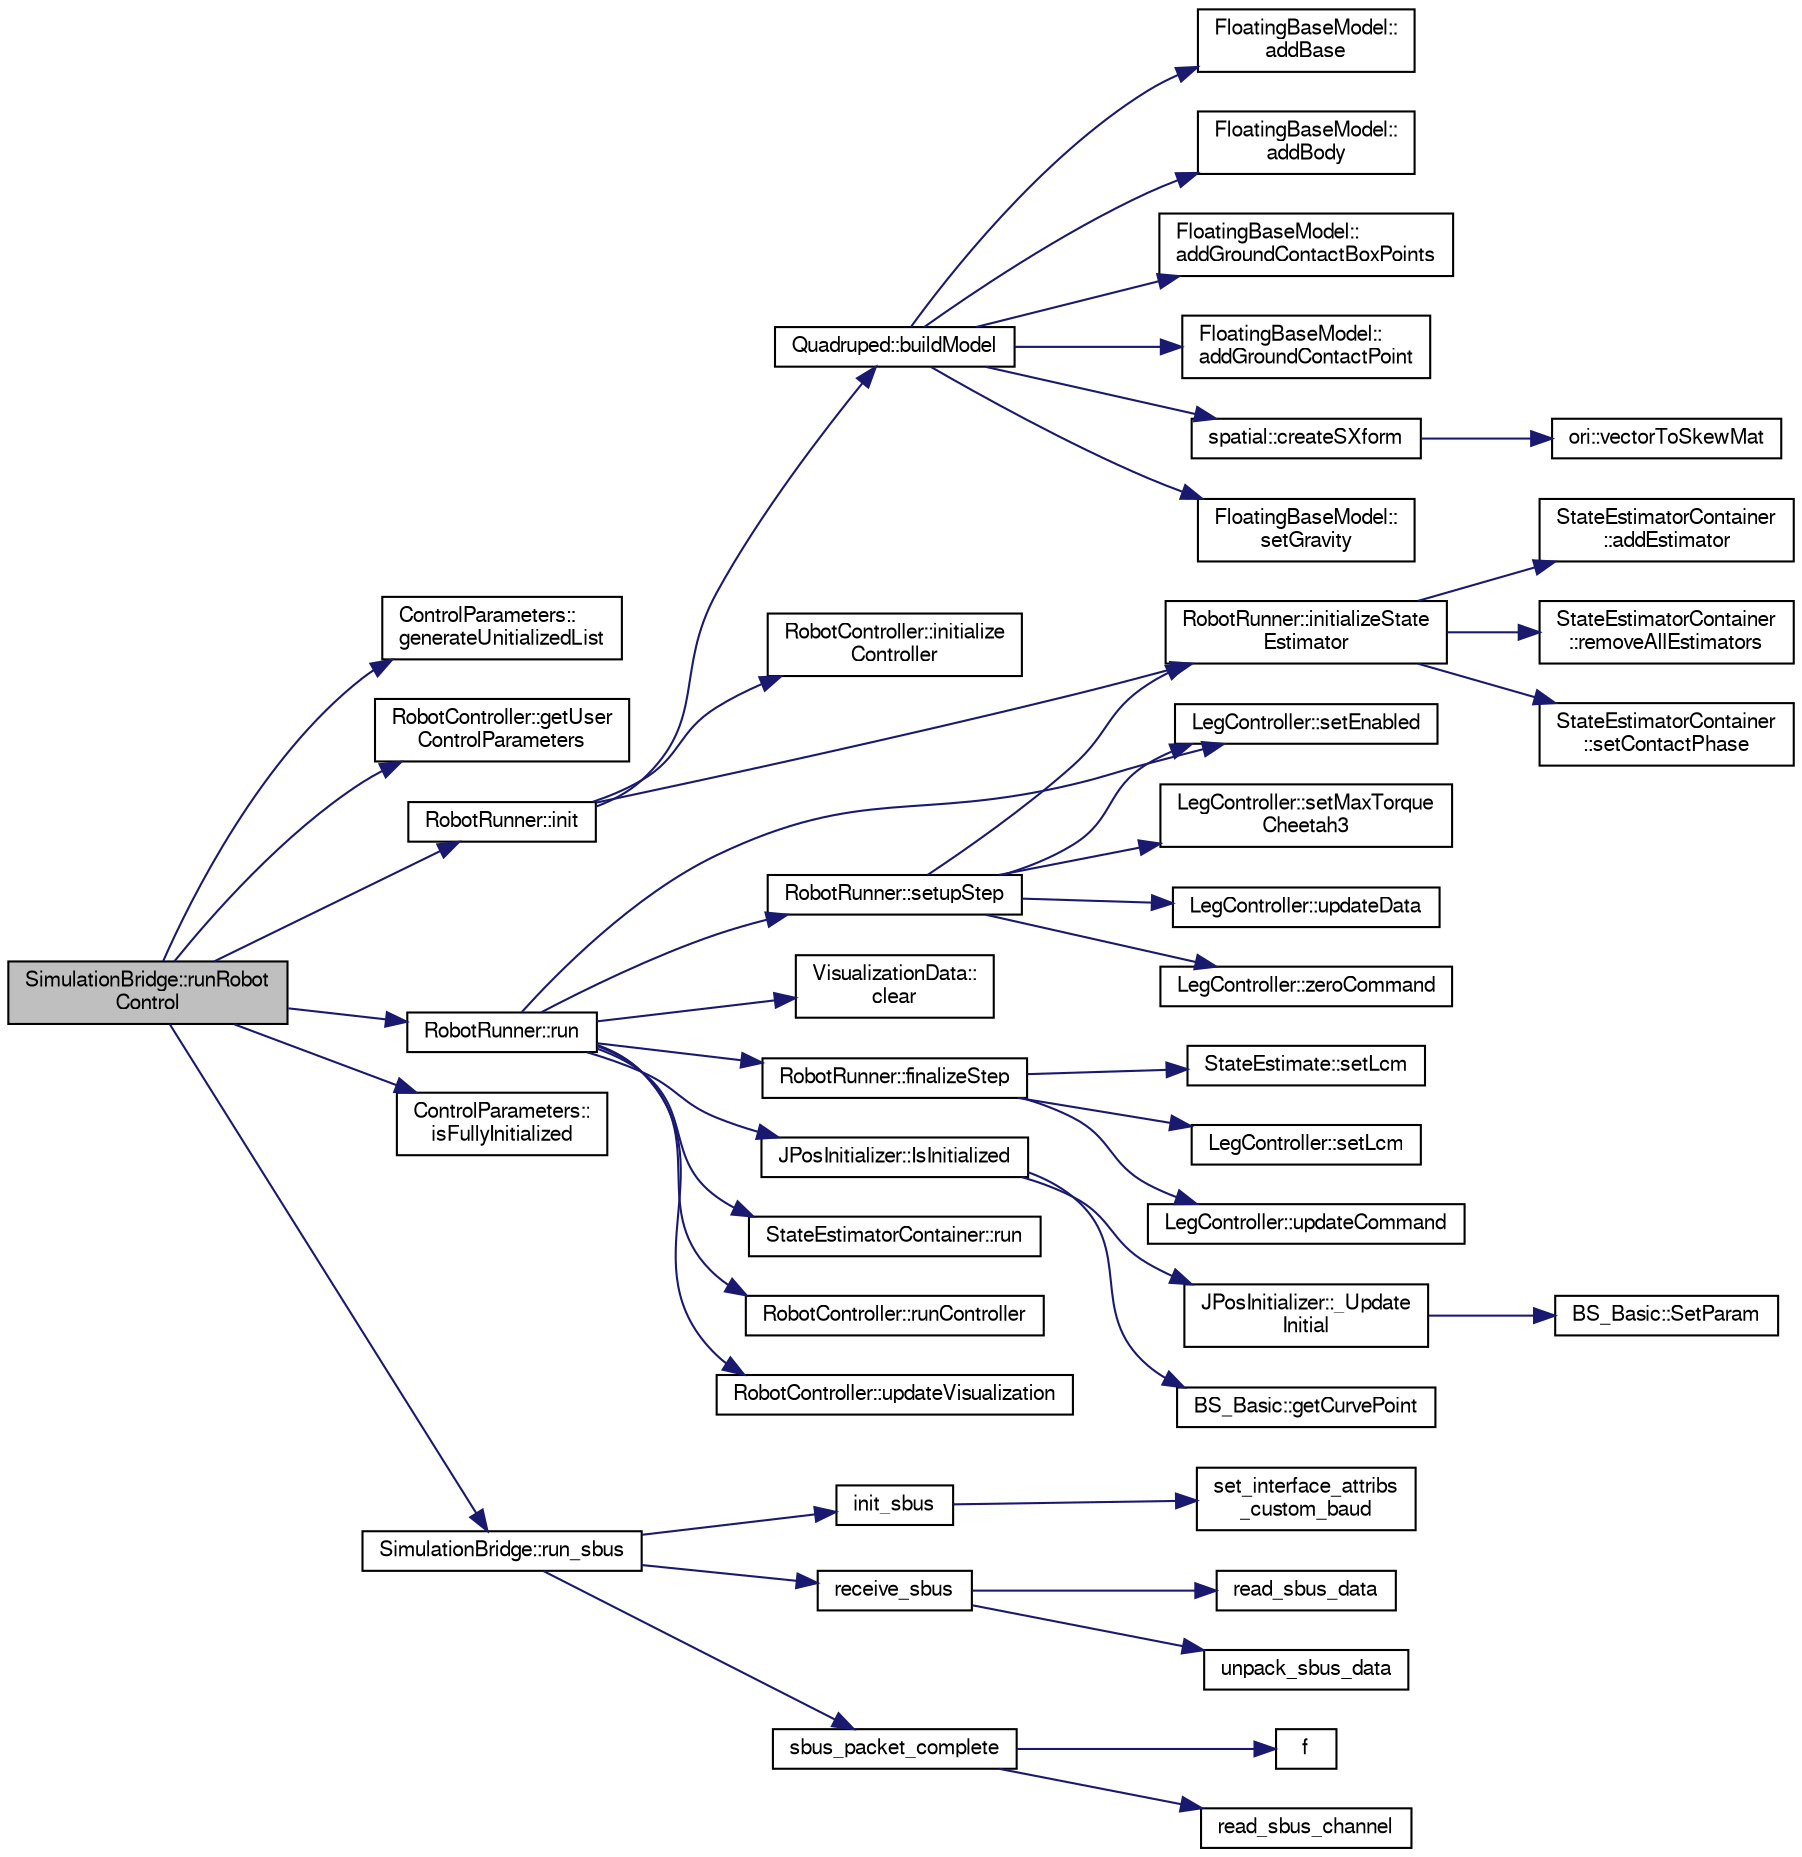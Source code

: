 digraph "SimulationBridge::runRobotControl"
{
  edge [fontname="FreeSans",fontsize="10",labelfontname="FreeSans",labelfontsize="10"];
  node [fontname="FreeSans",fontsize="10",shape=record];
  rankdir="LR";
  Node1 [label="SimulationBridge::runRobot\lControl",height=0.2,width=0.4,color="black", fillcolor="grey75", style="filled", fontcolor="black"];
  Node1 -> Node2 [color="midnightblue",fontsize="10",style="solid",fontname="FreeSans"];
  Node2 [label="ControlParameters::\lgenerateUnitializedList",height=0.2,width=0.4,color="black", fillcolor="white", style="filled",URL="$d8/d86/class_control_parameters.html#a6fc860c65c6484562dfc922cb5806410"];
  Node1 -> Node3 [color="midnightblue",fontsize="10",style="solid",fontname="FreeSans"];
  Node3 [label="RobotController::getUser\lControlParameters",height=0.2,width=0.4,color="black", fillcolor="white", style="filled",URL="$d4/d6a/class_robot_controller.html#a4f978bdc5c1e5c868ca578f1061489e7"];
  Node1 -> Node4 [color="midnightblue",fontsize="10",style="solid",fontname="FreeSans"];
  Node4 [label="RobotRunner::init",height=0.2,width=0.4,color="black", fillcolor="white", style="filled",URL="$d9/d42/class_robot_runner.html#affa2cfda073a7b1742561154c3081ae5"];
  Node4 -> Node5 [color="midnightblue",fontsize="10",style="solid",fontname="FreeSans"];
  Node5 [label="Quadruped::buildModel",height=0.2,width=0.4,color="black", fillcolor="white", style="filled",URL="$dc/d66/class_quadruped.html#ae3725898959888f0885981c43f127a07"];
  Node5 -> Node6 [color="midnightblue",fontsize="10",style="solid",fontname="FreeSans"];
  Node6 [label="FloatingBaseModel::\laddBase",height=0.2,width=0.4,color="black", fillcolor="white", style="filled",URL="$d6/db1/class_floating_base_model.html#ab3dfc6605561bee26b4f7a893e44c78d"];
  Node5 -> Node7 [color="midnightblue",fontsize="10",style="solid",fontname="FreeSans"];
  Node7 [label="FloatingBaseModel::\laddBody",height=0.2,width=0.4,color="black", fillcolor="white", style="filled",URL="$d6/db1/class_floating_base_model.html#adcff6806f39aedf95a3723fc10c6144e"];
  Node5 -> Node8 [color="midnightblue",fontsize="10",style="solid",fontname="FreeSans"];
  Node8 [label="FloatingBaseModel::\laddGroundContactBoxPoints",height=0.2,width=0.4,color="black", fillcolor="white", style="filled",URL="$d6/db1/class_floating_base_model.html#aff2cddc3077b282fe3504ecd28bc08cb"];
  Node5 -> Node9 [color="midnightblue",fontsize="10",style="solid",fontname="FreeSans"];
  Node9 [label="FloatingBaseModel::\laddGroundContactPoint",height=0.2,width=0.4,color="black", fillcolor="white", style="filled",URL="$d6/db1/class_floating_base_model.html#a3f2a319bbd26e5e7f91c7d3b980e28c4"];
  Node5 -> Node10 [color="midnightblue",fontsize="10",style="solid",fontname="FreeSans"];
  Node10 [label="spatial::createSXform",height=0.2,width=0.4,color="black", fillcolor="white", style="filled",URL="$de/d1a/namespacespatial.html#ae4a2145f3028087511b4f17c0152ec83"];
  Node10 -> Node11 [color="midnightblue",fontsize="10",style="solid",fontname="FreeSans"];
  Node11 [label="ori::vectorToSkewMat",height=0.2,width=0.4,color="black", fillcolor="white", style="filled",URL="$da/d9b/namespaceori.html#a153f2a76610f0c5524da3f8bf8fa4dfa"];
  Node5 -> Node12 [color="midnightblue",fontsize="10",style="solid",fontname="FreeSans"];
  Node12 [label="FloatingBaseModel::\lsetGravity",height=0.2,width=0.4,color="black", fillcolor="white", style="filled",URL="$d6/db1/class_floating_base_model.html#a32274ad578f7ad30bd79e786b62cdd62"];
  Node4 -> Node13 [color="midnightblue",fontsize="10",style="solid",fontname="FreeSans"];
  Node13 [label="RobotController::initialize\lController",height=0.2,width=0.4,color="black", fillcolor="white", style="filled",URL="$d4/d6a/class_robot_controller.html#a4eef800145cb801ea6296630119b4a65"];
  Node4 -> Node14 [color="midnightblue",fontsize="10",style="solid",fontname="FreeSans"];
  Node14 [label="RobotRunner::initializeState\lEstimator",height=0.2,width=0.4,color="black", fillcolor="white", style="filled",URL="$d9/d42/class_robot_runner.html#a2690089988868e09ee5827788bded47a"];
  Node14 -> Node15 [color="midnightblue",fontsize="10",style="solid",fontname="FreeSans"];
  Node15 [label="StateEstimatorContainer\l::addEstimator",height=0.2,width=0.4,color="black", fillcolor="white", style="filled",URL="$d1/d3b/class_state_estimator_container.html#a82af04a884b97b78cabfa79e85fd353f"];
  Node14 -> Node16 [color="midnightblue",fontsize="10",style="solid",fontname="FreeSans"];
  Node16 [label="StateEstimatorContainer\l::removeAllEstimators",height=0.2,width=0.4,color="black", fillcolor="white", style="filled",URL="$d1/d3b/class_state_estimator_container.html#ad14b9aedc91b17e460bec6f5b73e024e"];
  Node14 -> Node17 [color="midnightblue",fontsize="10",style="solid",fontname="FreeSans"];
  Node17 [label="StateEstimatorContainer\l::setContactPhase",height=0.2,width=0.4,color="black", fillcolor="white", style="filled",URL="$d1/d3b/class_state_estimator_container.html#a100bfcb62c735fef211ae5564ca2e4f6"];
  Node1 -> Node18 [color="midnightblue",fontsize="10",style="solid",fontname="FreeSans"];
  Node18 [label="ControlParameters::\lisFullyInitialized",height=0.2,width=0.4,color="black", fillcolor="white", style="filled",URL="$d8/d86/class_control_parameters.html#a12b144b3d659080b6e0bfd93569b566e"];
  Node1 -> Node19 [color="midnightblue",fontsize="10",style="solid",fontname="FreeSans"];
  Node19 [label="RobotRunner::run",height=0.2,width=0.4,color="black", fillcolor="white", style="filled",URL="$d9/d42/class_robot_runner.html#a00f9204f3367b9948a2053e66d92c844"];
  Node19 -> Node20 [color="midnightblue",fontsize="10",style="solid",fontname="FreeSans"];
  Node20 [label="VisualizationData::\lclear",height=0.2,width=0.4,color="black", fillcolor="white", style="filled",URL="$d3/d60/struct_visualization_data.html#a91271be43d61b7611b9487270f5e74e2"];
  Node19 -> Node21 [color="midnightblue",fontsize="10",style="solid",fontname="FreeSans"];
  Node21 [label="RobotRunner::finalizeStep",height=0.2,width=0.4,color="black", fillcolor="white", style="filled",URL="$d9/d42/class_robot_runner.html#aca37fb89c947e01ce01a4853f0ebfb25"];
  Node21 -> Node22 [color="midnightblue",fontsize="10",style="solid",fontname="FreeSans"];
  Node22 [label="StateEstimate::setLcm",height=0.2,width=0.4,color="black", fillcolor="white", style="filled",URL="$dd/df3/struct_state_estimate.html#af02cdbf09fcd47b041b96aaf34e5ac38"];
  Node21 -> Node23 [color="midnightblue",fontsize="10",style="solid",fontname="FreeSans"];
  Node23 [label="LegController::setLcm",height=0.2,width=0.4,color="black", fillcolor="white", style="filled",URL="$d0/d96/class_leg_controller.html#a2a14b7e0cb62942e70b787179b16f900"];
  Node21 -> Node24 [color="midnightblue",fontsize="10",style="solid",fontname="FreeSans"];
  Node24 [label="LegController::updateCommand",height=0.2,width=0.4,color="black", fillcolor="white", style="filled",URL="$d0/d96/class_leg_controller.html#aa6ed2e91e7d6eb3af84b26db593483b9"];
  Node19 -> Node25 [color="midnightblue",fontsize="10",style="solid",fontname="FreeSans"];
  Node25 [label="JPosInitializer::IsInitialized",height=0.2,width=0.4,color="black", fillcolor="white", style="filled",URL="$d6/d0e/class_j_pos_initializer.html#a8d46811551914913c7799360daebeee2"];
  Node25 -> Node26 [color="midnightblue",fontsize="10",style="solid",fontname="FreeSans"];
  Node26 [label="JPosInitializer::_Update\lInitial",height=0.2,width=0.4,color="black", fillcolor="white", style="filled",URL="$d6/d0e/class_j_pos_initializer.html#a3f27c92c08ee18afa2db91128fd229e1"];
  Node26 -> Node27 [color="midnightblue",fontsize="10",style="solid",fontname="FreeSans"];
  Node27 [label="BS_Basic::SetParam",height=0.2,width=0.4,color="black", fillcolor="white", style="filled",URL="$d9/da0/class_b_s___basic.html#a432ccfe3f11e915682afa668a41407b5"];
  Node25 -> Node28 [color="midnightblue",fontsize="10",style="solid",fontname="FreeSans"];
  Node28 [label="BS_Basic::getCurvePoint",height=0.2,width=0.4,color="black", fillcolor="white", style="filled",URL="$d9/da0/class_b_s___basic.html#a009c9f461b239169abfed1fce4144d11"];
  Node19 -> Node29 [color="midnightblue",fontsize="10",style="solid",fontname="FreeSans"];
  Node29 [label="StateEstimatorContainer::run",height=0.2,width=0.4,color="black", fillcolor="white", style="filled",URL="$d1/d3b/class_state_estimator_container.html#a04295b74cd777aa6bdf8c155c506ae2c"];
  Node19 -> Node30 [color="midnightblue",fontsize="10",style="solid",fontname="FreeSans"];
  Node30 [label="RobotController::runController",height=0.2,width=0.4,color="black", fillcolor="white", style="filled",URL="$d4/d6a/class_robot_controller.html#a5242fbdd2532b1581ac45829be9688c9"];
  Node19 -> Node31 [color="midnightblue",fontsize="10",style="solid",fontname="FreeSans"];
  Node31 [label="LegController::setEnabled",height=0.2,width=0.4,color="black", fillcolor="white", style="filled",URL="$d0/d96/class_leg_controller.html#a47178c450659ac6793ac7a74351094e5"];
  Node19 -> Node32 [color="midnightblue",fontsize="10",style="solid",fontname="FreeSans"];
  Node32 [label="RobotRunner::setupStep",height=0.2,width=0.4,color="black", fillcolor="white", style="filled",URL="$d9/d42/class_robot_runner.html#a350d9f78e20c990d39533024dce26759"];
  Node32 -> Node14 [color="midnightblue",fontsize="10",style="solid",fontname="FreeSans"];
  Node32 -> Node31 [color="midnightblue",fontsize="10",style="solid",fontname="FreeSans"];
  Node32 -> Node33 [color="midnightblue",fontsize="10",style="solid",fontname="FreeSans"];
  Node33 [label="LegController::setMaxTorque\lCheetah3",height=0.2,width=0.4,color="black", fillcolor="white", style="filled",URL="$d0/d96/class_leg_controller.html#a2ccb52cceb6b9ac1a6ef86c823d81fa1"];
  Node32 -> Node34 [color="midnightblue",fontsize="10",style="solid",fontname="FreeSans"];
  Node34 [label="LegController::updateData",height=0.2,width=0.4,color="black", fillcolor="white", style="filled",URL="$d0/d96/class_leg_controller.html#aec19eaa7a02abc15dba5106b82c5a8bc"];
  Node32 -> Node35 [color="midnightblue",fontsize="10",style="solid",fontname="FreeSans"];
  Node35 [label="LegController::zeroCommand",height=0.2,width=0.4,color="black", fillcolor="white", style="filled",URL="$d0/d96/class_leg_controller.html#a8fc971360d5ce54469d219c6aa4b51e4"];
  Node19 -> Node36 [color="midnightblue",fontsize="10",style="solid",fontname="FreeSans"];
  Node36 [label="RobotController::updateVisualization",height=0.2,width=0.4,color="black", fillcolor="white", style="filled",URL="$d4/d6a/class_robot_controller.html#a851e8f5aedb72a736cbaddb3dba3c5c2"];
  Node1 -> Node37 [color="midnightblue",fontsize="10",style="solid",fontname="FreeSans"];
  Node37 [label="SimulationBridge::run_sbus",height=0.2,width=0.4,color="black", fillcolor="white", style="filled",URL="$d8/d3a/class_simulation_bridge.html#aad85f4ea0a490daed77d90efff2dcc92"];
  Node37 -> Node38 [color="midnightblue",fontsize="10",style="solid",fontname="FreeSans"];
  Node38 [label="init_sbus",height=0.2,width=0.4,color="black", fillcolor="white", style="filled",URL="$d1/d95/rt__sbus_8h.html#a1f8bbf50154d9822f453616920c26127"];
  Node38 -> Node39 [color="midnightblue",fontsize="10",style="solid",fontname="FreeSans"];
  Node39 [label="set_interface_attribs\l_custom_baud",height=0.2,width=0.4,color="black", fillcolor="white", style="filled",URL="$de/d23/rt__serial_8h.html#adc24908fd964d1eeb3b4dcd058a06e0d",tooltip="Configure serial port. "];
  Node37 -> Node40 [color="midnightblue",fontsize="10",style="solid",fontname="FreeSans"];
  Node40 [label="receive_sbus",height=0.2,width=0.4,color="black", fillcolor="white", style="filled",URL="$d1/d95/rt__sbus_8h.html#ab44d038981e16325d8aec78b2c1011bf"];
  Node40 -> Node41 [color="midnightblue",fontsize="10",style="solid",fontname="FreeSans"];
  Node41 [label="read_sbus_data",height=0.2,width=0.4,color="black", fillcolor="white", style="filled",URL="$d2/dad/rt__sbus_8cpp.html#a9e7b14a9fd5b1e62a38337c44d95ff04"];
  Node40 -> Node42 [color="midnightblue",fontsize="10",style="solid",fontname="FreeSans"];
  Node42 [label="unpack_sbus_data",height=0.2,width=0.4,color="black", fillcolor="white", style="filled",URL="$d2/dad/rt__sbus_8cpp.html#ae5c751d99f7c584b302ee953b66fbce1"];
  Node37 -> Node43 [color="midnightblue",fontsize="10",style="solid",fontname="FreeSans"];
  Node43 [label="sbus_packet_complete",height=0.2,width=0.4,color="black", fillcolor="white", style="filled",URL="$d4/dd2/rt__interface__lcm_8h.html#a3f348fdbac738fe554e4543dee262081",tooltip="Function which handles the completion of an SBUS Packet and overrides the LCM control settings as des..."];
  Node43 -> Node44 [color="midnightblue",fontsize="10",style="solid",fontname="FreeSans"];
  Node44 [label="f",height=0.2,width=0.4,color="black", fillcolor="white", style="filled",URL="$dc/dd7/test__casadi_8cpp.html#ae20d7fba59865a21504b65cdb44cbfe5"];
  Node43 -> Node45 [color="midnightblue",fontsize="10",style="solid",fontname="FreeSans"];
  Node45 [label="read_sbus_channel",height=0.2,width=0.4,color="black", fillcolor="white", style="filled",URL="$d1/d95/rt__sbus_8h.html#a556abff30497289e33d971c6069c455c"];
}
